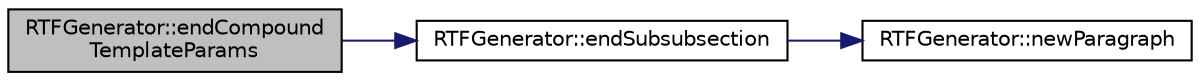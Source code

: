 digraph "RTFGenerator::endCompoundTemplateParams"
{
 // LATEX_PDF_SIZE
  edge [fontname="Helvetica",fontsize="10",labelfontname="Helvetica",labelfontsize="10"];
  node [fontname="Helvetica",fontsize="10",shape=record];
  rankdir="LR";
  Node1 [label="RTFGenerator::endCompound\lTemplateParams",height=0.2,width=0.4,color="black", fillcolor="grey75", style="filled", fontcolor="black",tooltip=" "];
  Node1 -> Node2 [color="midnightblue",fontsize="10",style="solid",fontname="Helvetica"];
  Node2 [label="RTFGenerator::endSubsubsection",height=0.2,width=0.4,color="black", fillcolor="white", style="filled",URL="$classRTFGenerator.html#a15b343f2ae0d87433bfb28a92b02d502",tooltip=" "];
  Node2 -> Node3 [color="midnightblue",fontsize="10",style="solid",fontname="Helvetica"];
  Node3 [label="RTFGenerator::newParagraph",height=0.2,width=0.4,color="black", fillcolor="white", style="filled",URL="$classRTFGenerator.html#a19bbf6e08804ee457c7aa9e07b833ba0",tooltip=" "];
}
